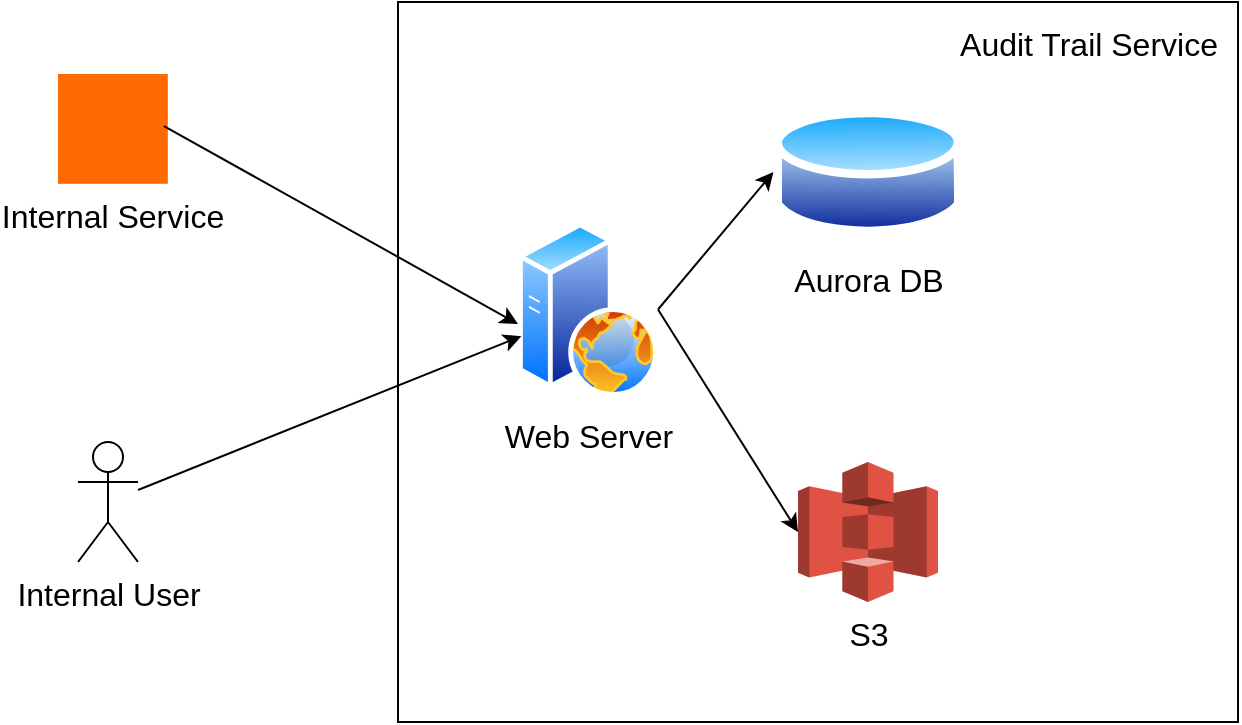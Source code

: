 <mxfile version="28.2.5">
  <diagram name="Page-1" id="VXtb2nPkONFGcZa5ZnE_">
    <mxGraphModel dx="1368" dy="875" grid="1" gridSize="10" guides="1" tooltips="1" connect="1" arrows="1" fold="1" page="1" pageScale="1" pageWidth="850" pageHeight="1100" math="0" shadow="0">
      <root>
        <mxCell id="0" />
        <mxCell id="1" parent="0" />
        <mxCell id="WtTVvafhwajfm4MTaFXI-7" value="" style="rounded=0;whiteSpace=wrap;html=1;labelPosition=right;verticalLabelPosition=top;align=left;verticalAlign=bottom;" vertex="1" parent="1">
          <mxGeometry x="260" y="80" width="420" height="360" as="geometry" />
        </mxCell>
        <mxCell id="WtTVvafhwajfm4MTaFXI-2" value="Web Server" style="image;aspect=fixed;perimeter=ellipsePerimeter;html=1;align=center;shadow=0;dashed=0;spacingTop=3;image=img/lib/active_directory/web_server.svg;fontSize=16;" vertex="1" parent="1">
          <mxGeometry x="320" y="190" width="70" height="87.5" as="geometry" />
        </mxCell>
        <mxCell id="WtTVvafhwajfm4MTaFXI-3" value="Aurora DB" style="image;aspect=fixed;perimeter=ellipsePerimeter;html=1;align=center;shadow=0;dashed=0;spacingTop=3;image=img/lib/active_directory/database.svg;fontSize=16;" vertex="1" parent="1">
          <mxGeometry x="447.7" y="130" width="94.59" height="70" as="geometry" />
        </mxCell>
        <mxCell id="WtTVvafhwajfm4MTaFXI-4" value="S3" style="outlineConnect=0;dashed=0;verticalLabelPosition=bottom;verticalAlign=top;align=center;html=1;shape=mxgraph.aws3.s3;fillColor=#E05243;gradientColor=none;fontSize=16;" vertex="1" parent="1">
          <mxGeometry x="460" y="310" width="70" height="70" as="geometry" />
        </mxCell>
        <mxCell id="WtTVvafhwajfm4MTaFXI-5" value="Internal Service" style="points=[];aspect=fixed;html=1;align=center;shadow=0;dashed=0;fillColor=#FF6A00;strokeColor=none;shape=mxgraph.alibaba_cloud.webplus_web_app_service;labelPosition=center;verticalLabelPosition=bottom;verticalAlign=top;fontSize=16;" vertex="1" parent="1">
          <mxGeometry x="90" y="116" width="54.9" height="54.9" as="geometry" />
        </mxCell>
        <mxCell id="WtTVvafhwajfm4MTaFXI-6" value="Internal User" style="shape=umlActor;verticalLabelPosition=bottom;verticalAlign=top;html=1;outlineConnect=0;fontSize=16;" vertex="1" parent="1">
          <mxGeometry x="100" y="300" width="30" height="60" as="geometry" />
        </mxCell>
        <mxCell id="WtTVvafhwajfm4MTaFXI-8" value="Audit Trail Service" style="text;html=1;align=center;verticalAlign=middle;resizable=0;points=[];autosize=1;strokeColor=none;fillColor=none;fontSize=16;" vertex="1" parent="1">
          <mxGeometry x="530" y="86" width="150" height="30" as="geometry" />
        </mxCell>
        <mxCell id="WtTVvafhwajfm4MTaFXI-9" value="" style="endArrow=classic;html=1;rounded=0;" edge="1" parent="1" source="WtTVvafhwajfm4MTaFXI-6" target="WtTVvafhwajfm4MTaFXI-2">
          <mxGeometry width="50" height="50" relative="1" as="geometry">
            <mxPoint x="190" y="260" as="sourcePoint" />
            <mxPoint x="420" y="430" as="targetPoint" />
          </mxGeometry>
        </mxCell>
        <mxCell id="WtTVvafhwajfm4MTaFXI-10" value="" style="endArrow=classic;html=1;rounded=0;exitX=1;exitY=0.5;exitDx=0;exitDy=0;entryX=0;entryY=0.5;entryDx=0;entryDy=0;" edge="1" parent="1" source="WtTVvafhwajfm4MTaFXI-2" target="WtTVvafhwajfm4MTaFXI-3">
          <mxGeometry width="50" height="50" relative="1" as="geometry">
            <mxPoint x="190" y="533" as="sourcePoint" />
            <mxPoint x="379" y="480" as="targetPoint" />
          </mxGeometry>
        </mxCell>
        <mxCell id="WtTVvafhwajfm4MTaFXI-11" value="" style="endArrow=classic;html=1;rounded=0;exitX=1;exitY=0.5;exitDx=0;exitDy=0;entryX=0;entryY=0.5;entryDx=0;entryDy=0;entryPerimeter=0;" edge="1" parent="1" source="WtTVvafhwajfm4MTaFXI-2" target="WtTVvafhwajfm4MTaFXI-4">
          <mxGeometry width="50" height="50" relative="1" as="geometry">
            <mxPoint x="330" y="613" as="sourcePoint" />
            <mxPoint x="519" y="560" as="targetPoint" />
          </mxGeometry>
        </mxCell>
        <mxCell id="WtTVvafhwajfm4MTaFXI-12" value="" style="endArrow=classic;html=1;rounded=0;exitX=0.965;exitY=0.474;exitDx=0;exitDy=0;exitPerimeter=0;entryX=0;entryY=0.583;entryDx=0;entryDy=0;entryPerimeter=0;" edge="1" parent="1" source="WtTVvafhwajfm4MTaFXI-5" target="WtTVvafhwajfm4MTaFXI-2">
          <mxGeometry width="50" height="50" relative="1" as="geometry">
            <mxPoint x="210" y="483" as="sourcePoint" />
            <mxPoint x="310" y="240" as="targetPoint" />
          </mxGeometry>
        </mxCell>
      </root>
    </mxGraphModel>
  </diagram>
</mxfile>
